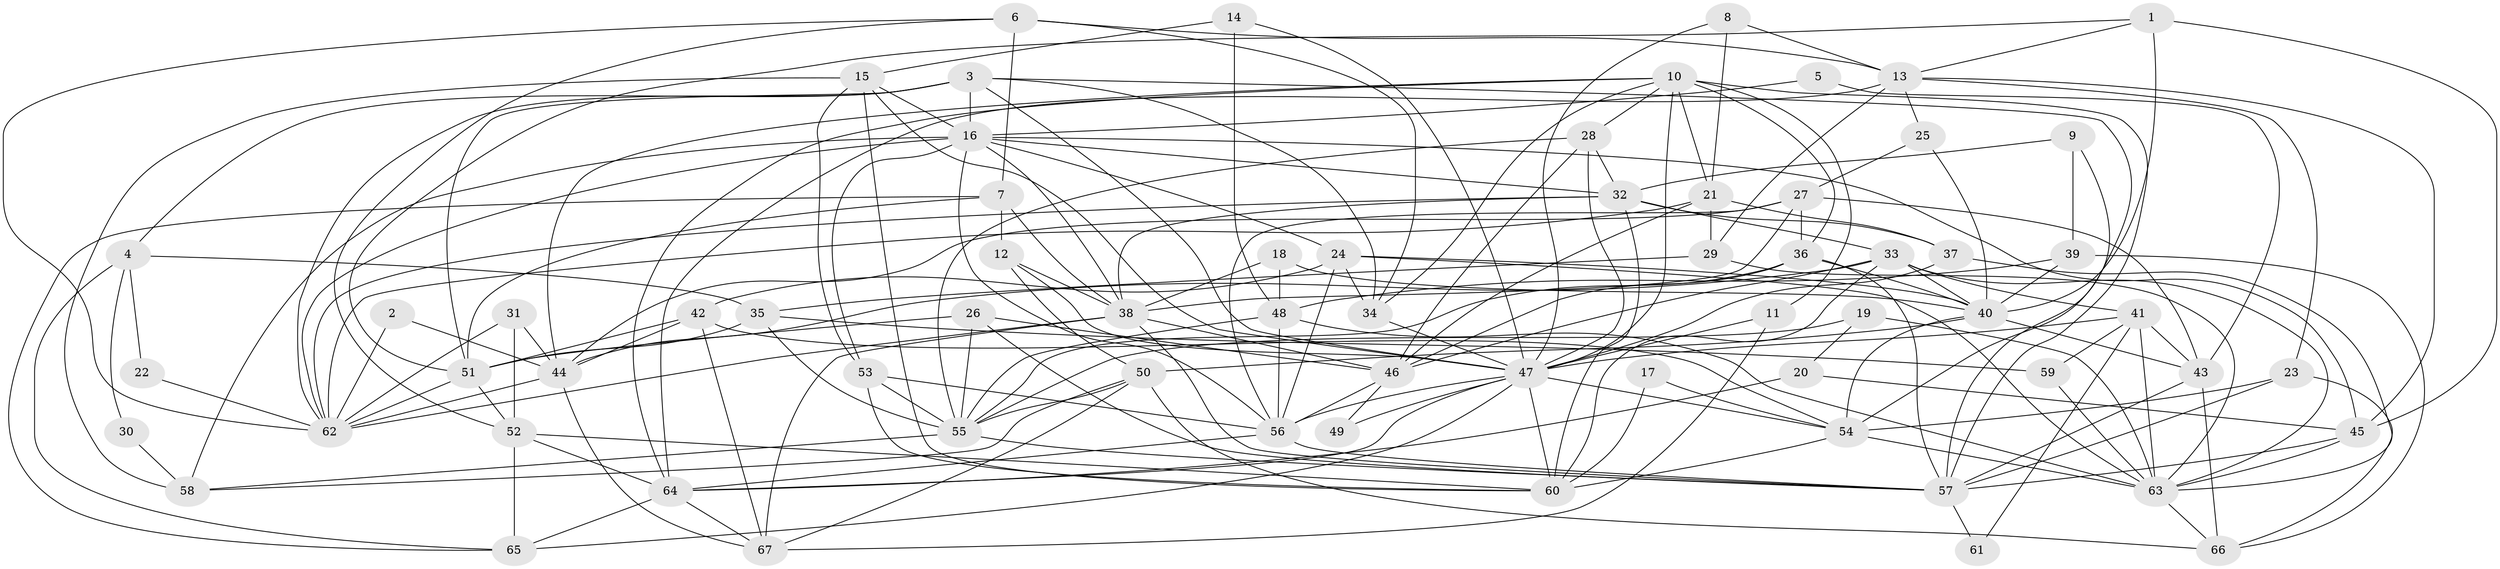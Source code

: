 // original degree distribution, {4: 0.21641791044776118, 3: 0.31343283582089554, 6: 0.06716417910447761, 5: 0.1791044776119403, 7: 0.04477611940298507, 8: 0.03731343283582089, 2: 0.1417910447761194}
// Generated by graph-tools (version 1.1) at 2025/50/03/09/25 03:50:09]
// undirected, 67 vertices, 193 edges
graph export_dot {
graph [start="1"]
  node [color=gray90,style=filled];
  1;
  2;
  3;
  4;
  5;
  6;
  7;
  8;
  9;
  10;
  11;
  12;
  13;
  14;
  15;
  16;
  17;
  18;
  19;
  20;
  21;
  22;
  23;
  24;
  25;
  26;
  27;
  28;
  29;
  30;
  31;
  32;
  33;
  34;
  35;
  36;
  37;
  38;
  39;
  40;
  41;
  42;
  43;
  44;
  45;
  46;
  47;
  48;
  49;
  50;
  51;
  52;
  53;
  54;
  55;
  56;
  57;
  58;
  59;
  60;
  61;
  62;
  63;
  64;
  65;
  66;
  67;
  1 -- 13 [weight=1.0];
  1 -- 40 [weight=1.0];
  1 -- 45 [weight=1.0];
  1 -- 51 [weight=1.0];
  2 -- 44 [weight=1.0];
  2 -- 62 [weight=1.0];
  3 -- 4 [weight=1.0];
  3 -- 16 [weight=1.0];
  3 -- 34 [weight=1.0];
  3 -- 47 [weight=1.0];
  3 -- 51 [weight=1.0];
  3 -- 54 [weight=1.0];
  3 -- 62 [weight=1.0];
  4 -- 22 [weight=1.0];
  4 -- 30 [weight=1.0];
  4 -- 35 [weight=1.0];
  4 -- 65 [weight=1.0];
  5 -- 16 [weight=1.0];
  5 -- 43 [weight=1.0];
  6 -- 7 [weight=1.0];
  6 -- 13 [weight=1.0];
  6 -- 34 [weight=1.0];
  6 -- 52 [weight=1.0];
  6 -- 62 [weight=1.0];
  7 -- 12 [weight=1.0];
  7 -- 38 [weight=1.0];
  7 -- 51 [weight=1.0];
  7 -- 65 [weight=1.0];
  8 -- 13 [weight=1.0];
  8 -- 21 [weight=1.0];
  8 -- 47 [weight=1.0];
  9 -- 32 [weight=1.0];
  9 -- 39 [weight=1.0];
  9 -- 57 [weight=1.0];
  10 -- 11 [weight=1.0];
  10 -- 21 [weight=1.0];
  10 -- 28 [weight=1.0];
  10 -- 34 [weight=1.0];
  10 -- 36 [weight=1.0];
  10 -- 44 [weight=1.0];
  10 -- 47 [weight=1.0];
  10 -- 57 [weight=2.0];
  10 -- 64 [weight=1.0];
  11 -- 47 [weight=1.0];
  11 -- 67 [weight=1.0];
  12 -- 38 [weight=1.0];
  12 -- 47 [weight=1.0];
  12 -- 50 [weight=1.0];
  13 -- 23 [weight=1.0];
  13 -- 25 [weight=1.0];
  13 -- 29 [weight=1.0];
  13 -- 45 [weight=1.0];
  13 -- 64 [weight=1.0];
  14 -- 15 [weight=1.0];
  14 -- 47 [weight=1.0];
  14 -- 48 [weight=1.0];
  15 -- 16 [weight=1.0];
  15 -- 47 [weight=1.0];
  15 -- 53 [weight=1.0];
  15 -- 58 [weight=1.0];
  15 -- 60 [weight=1.0];
  16 -- 24 [weight=1.0];
  16 -- 32 [weight=1.0];
  16 -- 38 [weight=1.0];
  16 -- 45 [weight=1.0];
  16 -- 53 [weight=1.0];
  16 -- 56 [weight=1.0];
  16 -- 58 [weight=1.0];
  16 -- 62 [weight=1.0];
  17 -- 54 [weight=1.0];
  17 -- 60 [weight=1.0];
  18 -- 38 [weight=1.0];
  18 -- 40 [weight=1.0];
  18 -- 48 [weight=1.0];
  19 -- 20 [weight=1.0];
  19 -- 55 [weight=1.0];
  19 -- 63 [weight=1.0];
  20 -- 45 [weight=1.0];
  20 -- 64 [weight=1.0];
  21 -- 29 [weight=1.0];
  21 -- 37 [weight=1.0];
  21 -- 46 [weight=1.0];
  21 -- 62 [weight=1.0];
  22 -- 62 [weight=1.0];
  23 -- 54 [weight=1.0];
  23 -- 57 [weight=1.0];
  23 -- 66 [weight=1.0];
  24 -- 34 [weight=1.0];
  24 -- 40 [weight=1.0];
  24 -- 42 [weight=1.0];
  24 -- 56 [weight=1.0];
  24 -- 63 [weight=1.0];
  25 -- 27 [weight=1.0];
  25 -- 40 [weight=1.0];
  26 -- 46 [weight=1.0];
  26 -- 51 [weight=1.0];
  26 -- 55 [weight=1.0];
  26 -- 57 [weight=1.0];
  27 -- 36 [weight=1.0];
  27 -- 38 [weight=1.0];
  27 -- 43 [weight=1.0];
  27 -- 44 [weight=1.0];
  27 -- 56 [weight=1.0];
  28 -- 32 [weight=1.0];
  28 -- 46 [weight=1.0];
  28 -- 47 [weight=2.0];
  28 -- 55 [weight=1.0];
  29 -- 35 [weight=1.0];
  29 -- 63 [weight=1.0];
  30 -- 58 [weight=1.0];
  31 -- 44 [weight=1.0];
  31 -- 52 [weight=1.0];
  31 -- 62 [weight=1.0];
  32 -- 33 [weight=1.0];
  32 -- 37 [weight=1.0];
  32 -- 38 [weight=1.0];
  32 -- 60 [weight=1.0];
  32 -- 62 [weight=1.0];
  33 -- 40 [weight=1.0];
  33 -- 41 [weight=1.0];
  33 -- 44 [weight=1.0];
  33 -- 46 [weight=1.0];
  33 -- 60 [weight=1.0];
  33 -- 63 [weight=1.0];
  34 -- 47 [weight=1.0];
  35 -- 51 [weight=1.0];
  35 -- 55 [weight=1.0];
  35 -- 59 [weight=1.0];
  36 -- 40 [weight=1.0];
  36 -- 46 [weight=1.0];
  36 -- 55 [weight=1.0];
  36 -- 57 [weight=1.0];
  37 -- 47 [weight=1.0];
  37 -- 63 [weight=1.0];
  38 -- 46 [weight=1.0];
  38 -- 57 [weight=1.0];
  38 -- 62 [weight=1.0];
  38 -- 67 [weight=1.0];
  39 -- 40 [weight=1.0];
  39 -- 48 [weight=1.0];
  39 -- 66 [weight=1.0];
  40 -- 43 [weight=1.0];
  40 -- 50 [weight=1.0];
  40 -- 54 [weight=1.0];
  41 -- 43 [weight=1.0];
  41 -- 47 [weight=1.0];
  41 -- 59 [weight=1.0];
  41 -- 61 [weight=1.0];
  41 -- 63 [weight=1.0];
  42 -- 44 [weight=1.0];
  42 -- 51 [weight=1.0];
  42 -- 54 [weight=1.0];
  42 -- 67 [weight=1.0];
  43 -- 57 [weight=1.0];
  43 -- 66 [weight=1.0];
  44 -- 62 [weight=1.0];
  44 -- 67 [weight=1.0];
  45 -- 57 [weight=1.0];
  45 -- 63 [weight=1.0];
  46 -- 49 [weight=1.0];
  46 -- 56 [weight=1.0];
  47 -- 49 [weight=1.0];
  47 -- 54 [weight=1.0];
  47 -- 56 [weight=1.0];
  47 -- 60 [weight=1.0];
  47 -- 64 [weight=1.0];
  47 -- 65 [weight=1.0];
  48 -- 55 [weight=1.0];
  48 -- 56 [weight=1.0];
  48 -- 63 [weight=1.0];
  50 -- 55 [weight=1.0];
  50 -- 58 [weight=1.0];
  50 -- 66 [weight=1.0];
  50 -- 67 [weight=1.0];
  51 -- 52 [weight=1.0];
  51 -- 62 [weight=1.0];
  52 -- 60 [weight=1.0];
  52 -- 64 [weight=1.0];
  52 -- 65 [weight=1.0];
  53 -- 55 [weight=1.0];
  53 -- 56 [weight=1.0];
  53 -- 60 [weight=1.0];
  54 -- 60 [weight=1.0];
  54 -- 63 [weight=1.0];
  55 -- 57 [weight=1.0];
  55 -- 58 [weight=1.0];
  56 -- 57 [weight=1.0];
  56 -- 64 [weight=1.0];
  57 -- 61 [weight=1.0];
  59 -- 63 [weight=1.0];
  63 -- 66 [weight=1.0];
  64 -- 65 [weight=1.0];
  64 -- 67 [weight=1.0];
}
